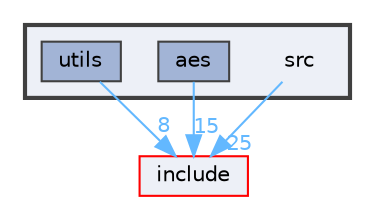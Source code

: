 digraph "src"
{
 // LATEX_PDF_SIZE
  bgcolor="transparent";
  edge [fontname=Helvetica,fontsize=10,labelfontname=Helvetica,labelfontsize=10];
  node [fontname=Helvetica,fontsize=10,shape=box,height=0.2,width=0.4];
  compound=true
  subgraph clusterdir_68267d1309a1af8e8297ef4c3efbcdba {
    graph [ bgcolor="#edf0f7", pencolor="grey25", label="", fontname=Helvetica,fontsize=10 style="filled,bold", URL="dir_68267d1309a1af8e8297ef4c3efbcdba.html",tooltip=""]
    dir_68267d1309a1af8e8297ef4c3efbcdba [shape=plaintext, label="src"];
  dir_cd8e474e924fd7a77292f27ffa8d9c65 [label="aes", fillcolor="#a2b4d6", color="grey25", style="filled", URL="dir_cd8e474e924fd7a77292f27ffa8d9c65.html",tooltip=""];
  dir_313caf1132e152dd9b58bea13a4052ca [label="utils", fillcolor="#a2b4d6", color="grey25", style="filled", URL="dir_313caf1132e152dd9b58bea13a4052ca.html",tooltip=""];
  }
  dir_d44c64559bbebec7f509842c48db8b23 [label="include", fillcolor="#edf0f7", color="red", style="filled", URL="dir_d44c64559bbebec7f509842c48db8b23.html",tooltip=""];
  dir_68267d1309a1af8e8297ef4c3efbcdba->dir_d44c64559bbebec7f509842c48db8b23 [headlabel="25", labeldistance=1.5 headhref="dir_000009_000004.html" href="dir_000009_000004.html" color="steelblue1" fontcolor="steelblue1"];
  dir_cd8e474e924fd7a77292f27ffa8d9c65->dir_d44c64559bbebec7f509842c48db8b23 [headlabel="15", labeldistance=1.5 headhref="dir_000001_000004.html" href="dir_000001_000004.html" color="steelblue1" fontcolor="steelblue1"];
  dir_313caf1132e152dd9b58bea13a4052ca->dir_d44c64559bbebec7f509842c48db8b23 [headlabel="8", labeldistance=1.5 headhref="dir_000011_000004.html" href="dir_000011_000004.html" color="steelblue1" fontcolor="steelblue1"];
}
